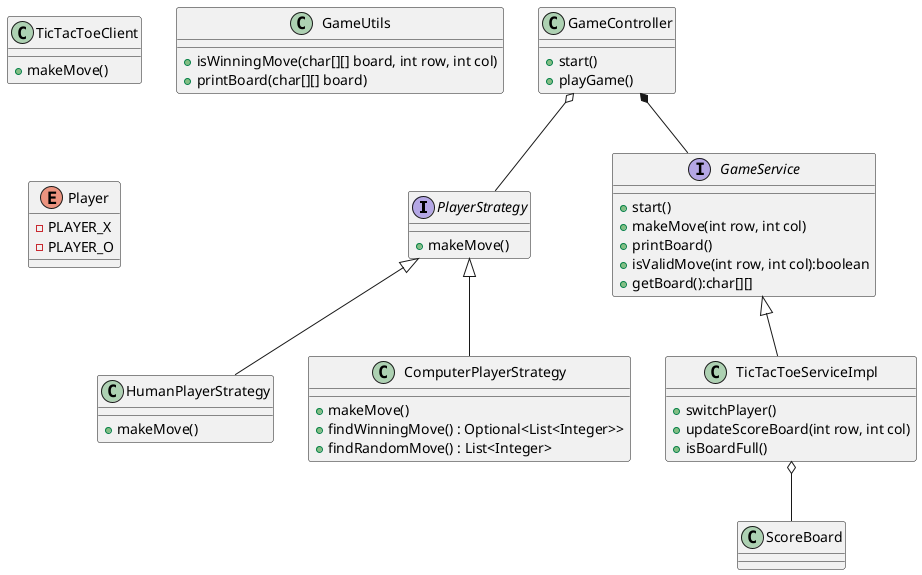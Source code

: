 @startuml
interface PlayerStrategy {
    +makeMove()
}

class HumanPlayerStrategy {
    +makeMove()
}


class ComputerPlayerStrategy {
    +makeMove()
    +findWinningMove() : Optional<List<Integer>>
    +findRandomMove() : List<Integer>
}

class TicTacToeClient {
    +makeMove()
}

class GameController {
    +start()
    +playGame()
}

class GameUtils {
    +isWinningMove(char[][] board, int row, int col)
    +printBoard(char[][] board)
}

interface GameService {
    +start()
    +makeMove(int row, int col)
    +printBoard()
    +isValidMove(int row, int col):boolean
    +getBoard():char[][]
}

class TicTacToeServiceImpl {
    +switchPlayer()
    +updateScoreBoard(int row, int col)
    +isBoardFull()
}

class ScoreBoard {
}

enum Player {
    -PLAYER_X
    -PLAYER_O
}


PlayerStrategy <|-- HumanPlayerStrategy
PlayerStrategy <|-- ComputerPlayerStrategy

GameService <|-- TicTacToeServiceImpl

GameController *-- GameService
GameController o-- PlayerStrategy
TicTacToeServiceImpl o-- ScoreBoard
@enduml